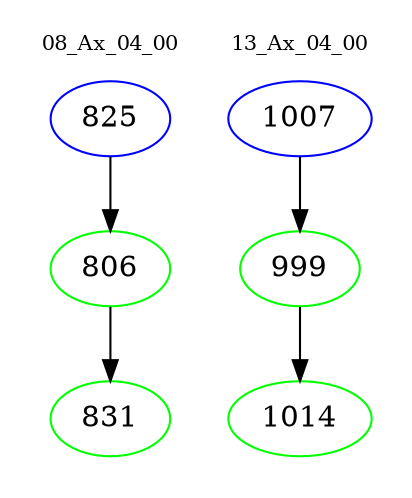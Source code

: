 digraph{
subgraph cluster_0 {
color = white
label = "08_Ax_04_00";
fontsize=10;
T0_825 [label="825", color="blue"]
T0_825 -> T0_806 [color="black"]
T0_806 [label="806", color="green"]
T0_806 -> T0_831 [color="black"]
T0_831 [label="831", color="green"]
}
subgraph cluster_1 {
color = white
label = "13_Ax_04_00";
fontsize=10;
T1_1007 [label="1007", color="blue"]
T1_1007 -> T1_999 [color="black"]
T1_999 [label="999", color="green"]
T1_999 -> T1_1014 [color="black"]
T1_1014 [label="1014", color="green"]
}
}
